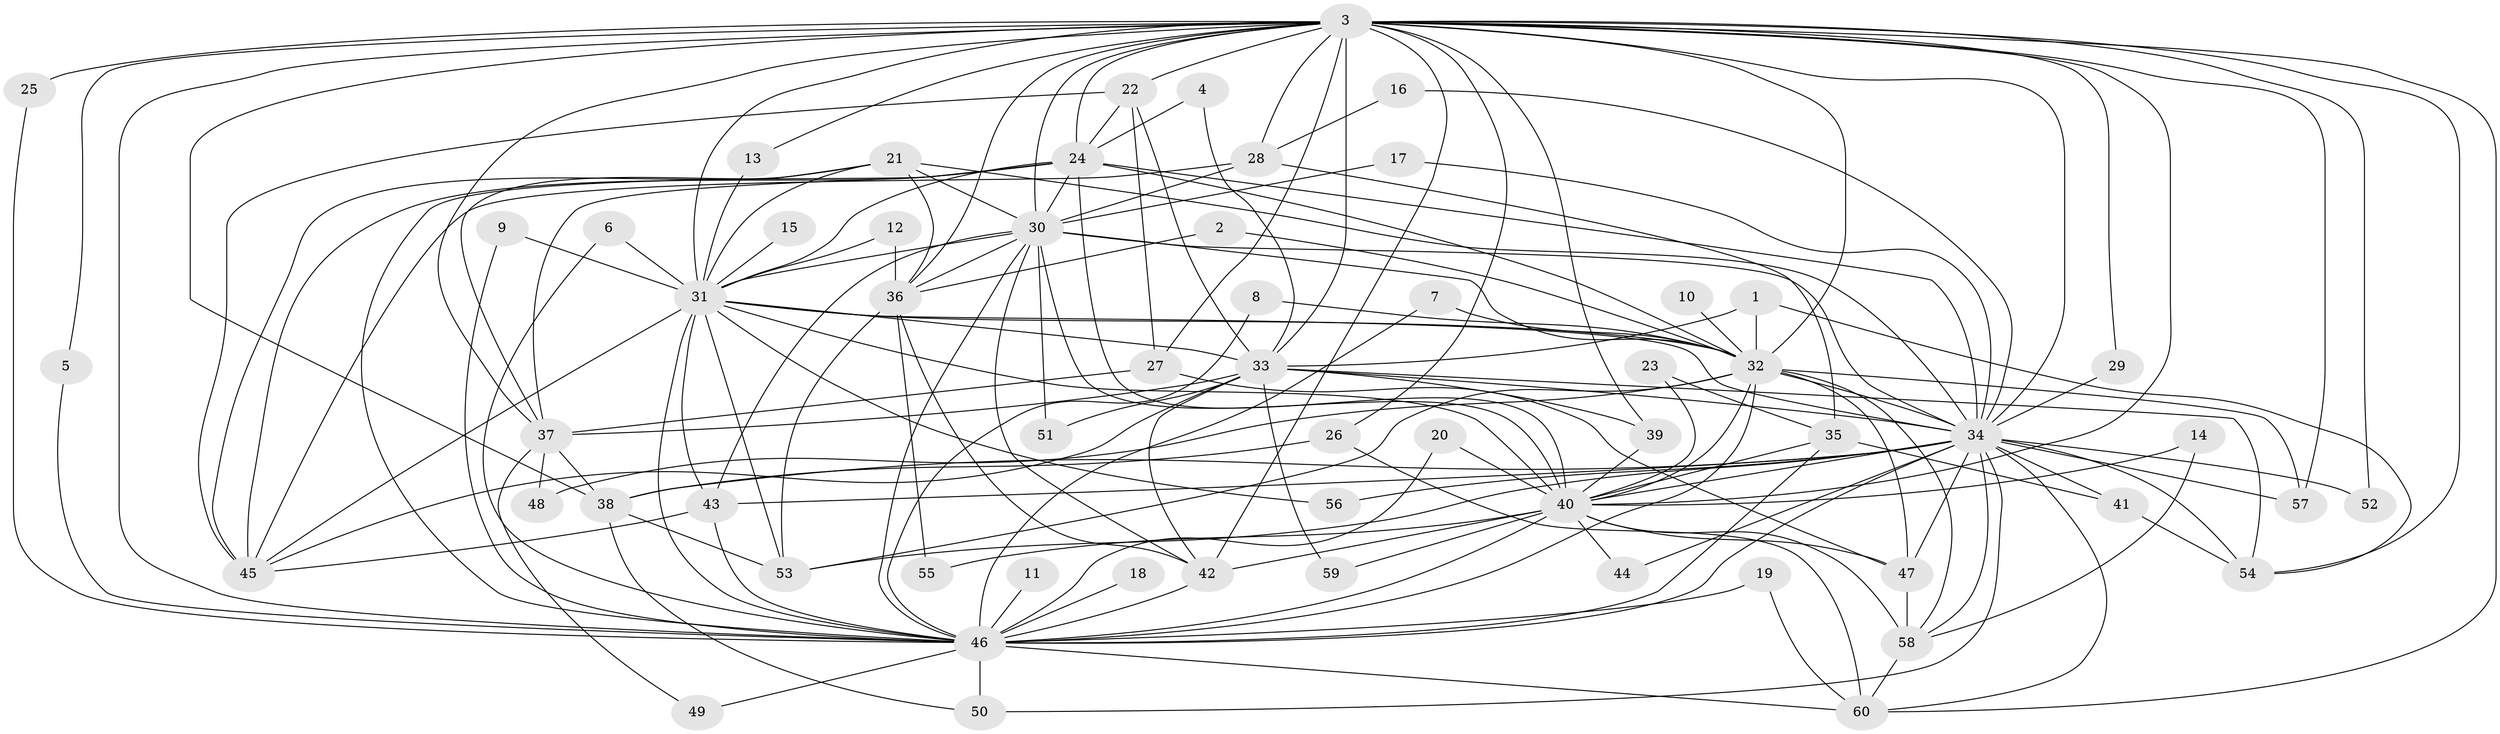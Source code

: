 // original degree distribution, {23: 0.008333333333333333, 21: 0.008333333333333333, 18: 0.008333333333333333, 16: 0.016666666666666666, 28: 0.008333333333333333, 20: 0.008333333333333333, 26: 0.008333333333333333, 30: 0.008333333333333333, 13: 0.008333333333333333, 4: 0.10833333333333334, 3: 0.15833333333333333, 5: 0.025, 12: 0.008333333333333333, 8: 0.008333333333333333, 2: 0.55, 6: 0.05, 7: 0.008333333333333333}
// Generated by graph-tools (version 1.1) at 2025/25/03/09/25 03:25:40]
// undirected, 60 vertices, 164 edges
graph export_dot {
graph [start="1"]
  node [color=gray90,style=filled];
  1;
  2;
  3;
  4;
  5;
  6;
  7;
  8;
  9;
  10;
  11;
  12;
  13;
  14;
  15;
  16;
  17;
  18;
  19;
  20;
  21;
  22;
  23;
  24;
  25;
  26;
  27;
  28;
  29;
  30;
  31;
  32;
  33;
  34;
  35;
  36;
  37;
  38;
  39;
  40;
  41;
  42;
  43;
  44;
  45;
  46;
  47;
  48;
  49;
  50;
  51;
  52;
  53;
  54;
  55;
  56;
  57;
  58;
  59;
  60;
  1 -- 32 [weight=1.0];
  1 -- 33 [weight=1.0];
  1 -- 54 [weight=1.0];
  2 -- 32 [weight=1.0];
  2 -- 36 [weight=1.0];
  3 -- 5 [weight=1.0];
  3 -- 13 [weight=1.0];
  3 -- 22 [weight=1.0];
  3 -- 24 [weight=2.0];
  3 -- 25 [weight=2.0];
  3 -- 26 [weight=1.0];
  3 -- 27 [weight=1.0];
  3 -- 28 [weight=1.0];
  3 -- 29 [weight=1.0];
  3 -- 30 [weight=2.0];
  3 -- 31 [weight=2.0];
  3 -- 32 [weight=5.0];
  3 -- 33 [weight=1.0];
  3 -- 34 [weight=4.0];
  3 -- 36 [weight=1.0];
  3 -- 37 [weight=1.0];
  3 -- 38 [weight=3.0];
  3 -- 39 [weight=1.0];
  3 -- 40 [weight=3.0];
  3 -- 42 [weight=1.0];
  3 -- 46 [weight=2.0];
  3 -- 52 [weight=1.0];
  3 -- 54 [weight=1.0];
  3 -- 57 [weight=1.0];
  3 -- 60 [weight=1.0];
  4 -- 24 [weight=1.0];
  4 -- 33 [weight=1.0];
  5 -- 46 [weight=1.0];
  6 -- 31 [weight=1.0];
  6 -- 46 [weight=1.0];
  7 -- 32 [weight=1.0];
  7 -- 46 [weight=1.0];
  8 -- 32 [weight=1.0];
  8 -- 46 [weight=1.0];
  9 -- 31 [weight=1.0];
  9 -- 46 [weight=1.0];
  10 -- 32 [weight=1.0];
  11 -- 46 [weight=1.0];
  12 -- 31 [weight=1.0];
  12 -- 36 [weight=1.0];
  13 -- 31 [weight=1.0];
  14 -- 40 [weight=1.0];
  14 -- 58 [weight=1.0];
  15 -- 31 [weight=1.0];
  16 -- 28 [weight=1.0];
  16 -- 34 [weight=1.0];
  17 -- 30 [weight=1.0];
  17 -- 34 [weight=1.0];
  18 -- 46 [weight=1.0];
  19 -- 46 [weight=1.0];
  19 -- 60 [weight=1.0];
  20 -- 40 [weight=1.0];
  20 -- 46 [weight=1.0];
  21 -- 30 [weight=1.0];
  21 -- 31 [weight=1.0];
  21 -- 34 [weight=1.0];
  21 -- 36 [weight=1.0];
  21 -- 37 [weight=1.0];
  21 -- 45 [weight=1.0];
  22 -- 24 [weight=1.0];
  22 -- 27 [weight=1.0];
  22 -- 33 [weight=1.0];
  22 -- 45 [weight=1.0];
  23 -- 35 [weight=1.0];
  23 -- 40 [weight=1.0];
  24 -- 30 [weight=1.0];
  24 -- 31 [weight=1.0];
  24 -- 32 [weight=2.0];
  24 -- 34 [weight=1.0];
  24 -- 37 [weight=1.0];
  24 -- 40 [weight=1.0];
  24 -- 45 [weight=1.0];
  24 -- 46 [weight=1.0];
  25 -- 46 [weight=1.0];
  26 -- 38 [weight=1.0];
  26 -- 60 [weight=1.0];
  27 -- 37 [weight=1.0];
  27 -- 47 [weight=1.0];
  28 -- 30 [weight=1.0];
  28 -- 35 [weight=1.0];
  28 -- 45 [weight=1.0];
  29 -- 34 [weight=1.0];
  30 -- 31 [weight=1.0];
  30 -- 32 [weight=2.0];
  30 -- 34 [weight=1.0];
  30 -- 36 [weight=1.0];
  30 -- 40 [weight=2.0];
  30 -- 42 [weight=1.0];
  30 -- 43 [weight=1.0];
  30 -- 46 [weight=2.0];
  30 -- 51 [weight=1.0];
  31 -- 32 [weight=2.0];
  31 -- 33 [weight=1.0];
  31 -- 34 [weight=1.0];
  31 -- 40 [weight=1.0];
  31 -- 43 [weight=1.0];
  31 -- 45 [weight=1.0];
  31 -- 46 [weight=2.0];
  31 -- 53 [weight=1.0];
  31 -- 56 [weight=1.0];
  32 -- 34 [weight=3.0];
  32 -- 40 [weight=2.0];
  32 -- 46 [weight=3.0];
  32 -- 47 [weight=1.0];
  32 -- 48 [weight=1.0];
  32 -- 53 [weight=1.0];
  32 -- 57 [weight=1.0];
  32 -- 58 [weight=1.0];
  33 -- 34 [weight=1.0];
  33 -- 37 [weight=1.0];
  33 -- 39 [weight=1.0];
  33 -- 42 [weight=2.0];
  33 -- 45 [weight=1.0];
  33 -- 51 [weight=1.0];
  33 -- 54 [weight=1.0];
  33 -- 59 [weight=1.0];
  34 -- 38 [weight=1.0];
  34 -- 40 [weight=1.0];
  34 -- 41 [weight=1.0];
  34 -- 43 [weight=1.0];
  34 -- 44 [weight=1.0];
  34 -- 46 [weight=1.0];
  34 -- 47 [weight=1.0];
  34 -- 50 [weight=1.0];
  34 -- 52 [weight=1.0];
  34 -- 53 [weight=1.0];
  34 -- 54 [weight=1.0];
  34 -- 56 [weight=1.0];
  34 -- 57 [weight=1.0];
  34 -- 58 [weight=1.0];
  34 -- 60 [weight=1.0];
  35 -- 40 [weight=1.0];
  35 -- 41 [weight=1.0];
  35 -- 46 [weight=2.0];
  36 -- 42 [weight=1.0];
  36 -- 53 [weight=1.0];
  36 -- 55 [weight=1.0];
  37 -- 38 [weight=1.0];
  37 -- 48 [weight=1.0];
  37 -- 49 [weight=1.0];
  38 -- 50 [weight=1.0];
  38 -- 53 [weight=1.0];
  39 -- 40 [weight=2.0];
  40 -- 42 [weight=1.0];
  40 -- 44 [weight=1.0];
  40 -- 46 [weight=2.0];
  40 -- 47 [weight=1.0];
  40 -- 55 [weight=1.0];
  40 -- 58 [weight=2.0];
  40 -- 59 [weight=1.0];
  41 -- 54 [weight=1.0];
  42 -- 46 [weight=1.0];
  43 -- 45 [weight=2.0];
  43 -- 46 [weight=1.0];
  46 -- 49 [weight=1.0];
  46 -- 50 [weight=1.0];
  46 -- 60 [weight=1.0];
  47 -- 58 [weight=1.0];
  58 -- 60 [weight=1.0];
}

